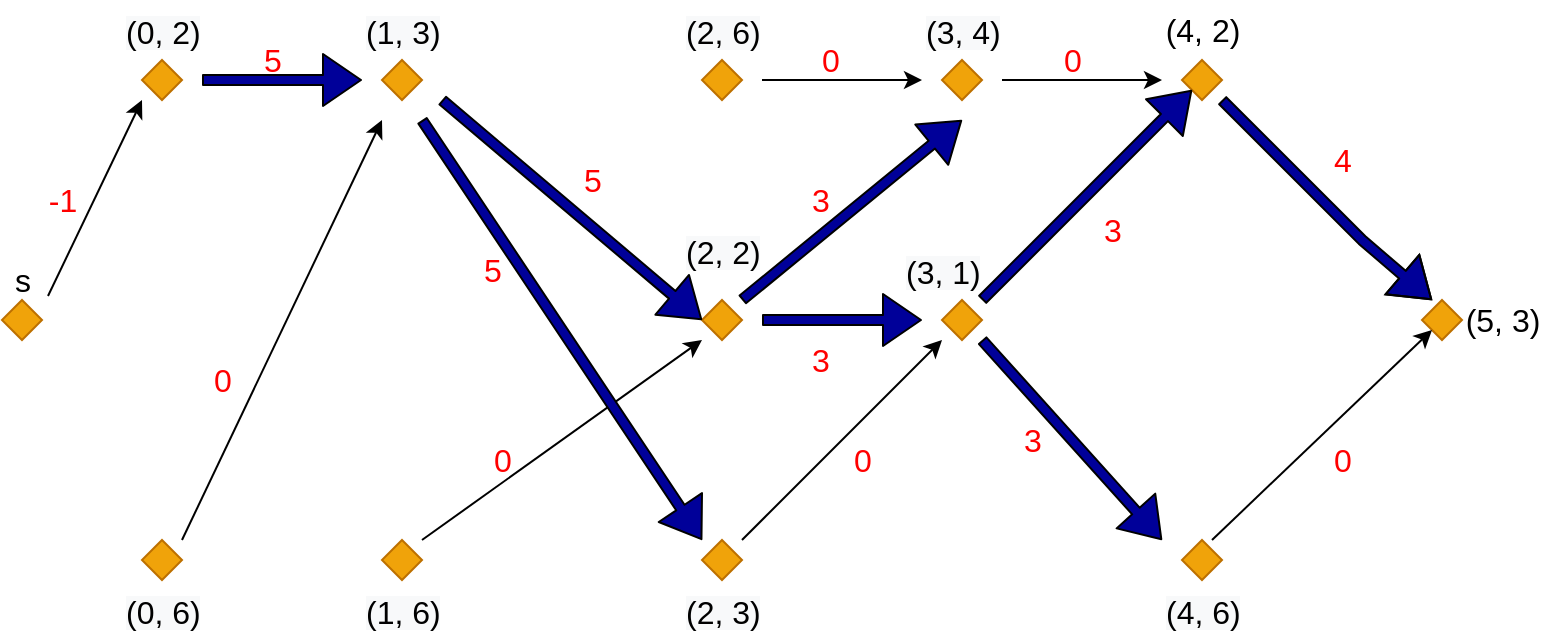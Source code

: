 <mxfile version="13.7.9" type="device"><diagram id="1ugegfmHqGbMNuQFw8EL" name="Page-1"><mxGraphModel dx="1422" dy="775" grid="1" gridSize="10" guides="1" tooltips="1" connect="1" arrows="1" fold="1" page="1" pageScale="1" pageWidth="827" pageHeight="1169" math="0" shadow="0"><root><mxCell id="0"/><mxCell id="1" parent="0"/><mxCell id="IqIzOrTR0WyQLmatkpcG-2" value="" style="rhombus;whiteSpace=wrap;html=1;fillColor=#f0a30a;strokeColor=#BD7000;fontColor=#ffffff;" parent="1" vertex="1"><mxGeometry x="710" y="310" width="20" height="20" as="geometry"/></mxCell><mxCell id="IqIzOrTR0WyQLmatkpcG-3" value="" style="rhombus;whiteSpace=wrap;html=1;fillColor=#f0a30a;strokeColor=#BD7000;fontColor=#ffffff;" parent="1" vertex="1"><mxGeometry x="590" y="190" width="20" height="20" as="geometry"/></mxCell><mxCell id="IqIzOrTR0WyQLmatkpcG-8" value="" style="rhombus;whiteSpace=wrap;html=1;fillColor=#f0a30a;strokeColor=#BD7000;fontColor=#ffffff;" parent="1" vertex="1"><mxGeometry x="590" y="430" width="20" height="20" as="geometry"/></mxCell><mxCell id="IqIzOrTR0WyQLmatkpcG-9" value="" style="rhombus;whiteSpace=wrap;html=1;fillColor=#f0a30a;strokeColor=#BD7000;fontColor=#ffffff;" parent="1" vertex="1"><mxGeometry x="470" y="310" width="20" height="20" as="geometry"/></mxCell><mxCell id="IqIzOrTR0WyQLmatkpcG-60" style="edgeStyle=none;rounded=0;orthogonalLoop=1;jettySize=auto;html=1;startSize=6;endSize=6;fillColor=#000099;fontSize=11;" parent="1" edge="1"><mxGeometry relative="1" as="geometry"><mxPoint x="580" y="200" as="targetPoint"/><mxPoint x="500" y="200" as="sourcePoint"/></mxGeometry></mxCell><mxCell id="IqIzOrTR0WyQLmatkpcG-10" value="" style="rhombus;whiteSpace=wrap;html=1;fillColor=#f0a30a;strokeColor=#BD7000;fontColor=#ffffff;" parent="1" vertex="1"><mxGeometry x="470" y="190" width="20" height="20" as="geometry"/></mxCell><mxCell id="IqIzOrTR0WyQLmatkpcG-33" style="edgeStyle=none;rounded=0;orthogonalLoop=1;jettySize=auto;html=1;startSize=6;endSize=6;fillColor=#000099;" parent="1" edge="1"><mxGeometry relative="1" as="geometry"><mxPoint x="470" y="330" as="targetPoint"/><mxPoint x="370" y="430" as="sourcePoint"/></mxGeometry></mxCell><mxCell id="IqIzOrTR0WyQLmatkpcG-11" value="" style="rhombus;whiteSpace=wrap;html=1;fillColor=#f0a30a;strokeColor=#BD7000;fontColor=#ffffff;" parent="1" vertex="1"><mxGeometry x="350" y="430" width="20" height="20" as="geometry"/></mxCell><mxCell id="IqIzOrTR0WyQLmatkpcG-12" value="" style="rhombus;whiteSpace=wrap;html=1;fillColor=#f0a30a;strokeColor=#BD7000;fontColor=#ffffff;" parent="1" vertex="1"><mxGeometry x="350" y="310" width="20" height="20" as="geometry"/></mxCell><mxCell id="IqIzOrTR0WyQLmatkpcG-58" style="edgeStyle=none;rounded=0;orthogonalLoop=1;jettySize=auto;html=1;startSize=6;endSize=6;fillColor=#000099;fontSize=11;" parent="1" edge="1"><mxGeometry relative="1" as="geometry"><mxPoint x="380" y="200" as="sourcePoint"/><mxPoint x="460" y="200" as="targetPoint"/></mxGeometry></mxCell><mxCell id="IqIzOrTR0WyQLmatkpcG-13" value="" style="rhombus;whiteSpace=wrap;html=1;fillColor=#f0a30a;strokeColor=#BD7000;fontColor=#ffffff;" parent="1" vertex="1"><mxGeometry x="350" y="190" width="20" height="20" as="geometry"/></mxCell><mxCell id="IqIzOrTR0WyQLmatkpcG-34" style="edgeStyle=none;rounded=0;orthogonalLoop=1;jettySize=auto;html=1;startSize=6;endSize=6;fillColor=#000099;" parent="1" edge="1"><mxGeometry relative="1" as="geometry"><mxPoint x="210" y="430" as="sourcePoint"/><mxPoint x="350" y="330" as="targetPoint"/></mxGeometry></mxCell><mxCell id="IqIzOrTR0WyQLmatkpcG-14" value="" style="rhombus;whiteSpace=wrap;html=1;fillColor=#f0a30a;strokeColor=#BD7000;fontColor=#ffffff;" parent="1" vertex="1"><mxGeometry x="190" y="430" width="20" height="20" as="geometry"/></mxCell><mxCell id="IqIzOrTR0WyQLmatkpcG-15" value="" style="rhombus;whiteSpace=wrap;html=1;fillColor=#f0a30a;strokeColor=#BD7000;fontColor=#ffffff;" parent="1" vertex="1"><mxGeometry x="190" y="190" width="20" height="20" as="geometry"/></mxCell><mxCell id="IqIzOrTR0WyQLmatkpcG-31" style="rounded=0;orthogonalLoop=1;jettySize=auto;html=1;startSize=6;endSize=6;fillColor=#000099;" parent="1" edge="1"><mxGeometry relative="1" as="geometry"><mxPoint x="190" y="220" as="targetPoint"/><mxPoint x="90" y="430" as="sourcePoint"/></mxGeometry></mxCell><mxCell id="IqIzOrTR0WyQLmatkpcG-16" value="" style="rhombus;whiteSpace=wrap;html=1;fillColor=#f0a30a;strokeColor=#BD7000;fontColor=#ffffff;" parent="1" vertex="1"><mxGeometry x="70" y="430" width="20" height="20" as="geometry"/></mxCell><mxCell id="IqIzOrTR0WyQLmatkpcG-17" value="" style="rhombus;whiteSpace=wrap;html=1;fillColor=#f0a30a;strokeColor=#BD7000;fontColor=#ffffff;" parent="1" vertex="1"><mxGeometry x="70" y="190" width="20" height="20" as="geometry"/></mxCell><mxCell id="IqIzOrTR0WyQLmatkpcG-32" style="edgeStyle=none;rounded=0;orthogonalLoop=1;jettySize=auto;html=1;startSize=6;endSize=6;fillColor=#000099;exitX=1.15;exitY=0.9;exitDx=0;exitDy=0;exitPerimeter=0;" parent="1" source="IqIzOrTR0WyQLmatkpcG-45" edge="1"><mxGeometry relative="1" as="geometry"><mxPoint x="70" y="210" as="targetPoint"/><mxPoint x="30" y="300" as="sourcePoint"/></mxGeometry></mxCell><mxCell id="IqIzOrTR0WyQLmatkpcG-18" value="" style="rhombus;whiteSpace=wrap;html=1;fillColor=#f0a30a;strokeColor=#BD7000;fontColor=#ffffff;" parent="1" vertex="1"><mxGeometry y="310" width="20" height="20" as="geometry"/></mxCell><mxCell id="IqIzOrTR0WyQLmatkpcG-19" value="" style="endArrow=classic;html=1;entryX=0;entryY=1;entryDx=0;entryDy=0;" parent="1" target="IqIzOrTR0WyQLmatkpcG-2" edge="1"><mxGeometry width="50" height="50" relative="1" as="geometry"><mxPoint x="605" y="430" as="sourcePoint"/><mxPoint x="440" y="380" as="targetPoint"/></mxGeometry></mxCell><mxCell id="IqIzOrTR0WyQLmatkpcG-20" value="&lt;font color=&quot;#ff0000&quot; style=&quot;font-size: 16px&quot;&gt;0&lt;/font&gt;" style="text;html=1;align=center;verticalAlign=middle;resizable=0;points=[];autosize=1;" parent="1" vertex="1"><mxGeometry x="660" y="380" width="20" height="20" as="geometry"/></mxCell><mxCell id="IqIzOrTR0WyQLmatkpcG-21" value="&lt;font style=&quot;font-size: 16px&quot;&gt;(5, 3)&lt;/font&gt;" style="text;html=1;align=center;verticalAlign=middle;resizable=0;points=[];autosize=1;" parent="1" vertex="1"><mxGeometry x="725" y="310" width="50" height="20" as="geometry"/></mxCell><mxCell id="IqIzOrTR0WyQLmatkpcG-22" value="" style="shape=flexArrow;endArrow=classic;html=1;fillColor=#000099;endSize=6;startSize=6;width=5;" parent="1" edge="1"><mxGeometry width="50" height="50" relative="1" as="geometry"><mxPoint x="610" y="210" as="sourcePoint"/><mxPoint x="715" y="310" as="targetPoint"/><Array as="points"><mxPoint x="680" y="280"/></Array></mxGeometry></mxCell><mxCell id="IqIzOrTR0WyQLmatkpcG-23" value="&lt;font color=&quot;#ff0000&quot; style=&quot;font-size: 16px&quot;&gt;4&lt;/font&gt;" style="text;html=1;align=center;verticalAlign=middle;resizable=0;points=[];autosize=1;" parent="1" vertex="1"><mxGeometry x="660" y="230" width="20" height="20" as="geometry"/></mxCell><mxCell id="IqIzOrTR0WyQLmatkpcG-24" value="" style="shape=flexArrow;endArrow=classic;html=1;fillColor=#000099;endSize=6;startSize=6;width=5;" parent="1" edge="1"><mxGeometry width="50" height="50" relative="1" as="geometry"><mxPoint x="490" y="330" as="sourcePoint"/><mxPoint x="580" y="430" as="targetPoint"/><Array as="points"/></mxGeometry></mxCell><mxCell id="IqIzOrTR0WyQLmatkpcG-25" value="" style="shape=flexArrow;endArrow=classic;html=1;fillColor=#000099;endSize=6;startSize=6;entryX=0;entryY=1;entryDx=0;entryDy=0;width=5;" parent="1" target="IqIzOrTR0WyQLmatkpcG-3" edge="1"><mxGeometry width="50" height="50" relative="1" as="geometry"><mxPoint x="490" y="310" as="sourcePoint"/><mxPoint x="590" y="440" as="targetPoint"/><Array as="points"/></mxGeometry></mxCell><mxCell id="IqIzOrTR0WyQLmatkpcG-26" value="" style="shape=flexArrow;endArrow=classic;html=1;fillColor=#000099;endSize=6;startSize=6;width=5;" parent="1" edge="1"><mxGeometry width="50" height="50" relative="1" as="geometry"><mxPoint x="380" y="320" as="sourcePoint"/><mxPoint x="460" y="320" as="targetPoint"/><Array as="points"/></mxGeometry></mxCell><mxCell id="IqIzOrTR0WyQLmatkpcG-27" value="" style="shape=flexArrow;endArrow=classic;html=1;fillColor=#000099;endSize=6;startSize=6;width=5;" parent="1" edge="1"><mxGeometry width="50" height="50" relative="1" as="geometry"><mxPoint x="370" y="310" as="sourcePoint"/><mxPoint x="480" y="220" as="targetPoint"/><Array as="points"/></mxGeometry></mxCell><mxCell id="IqIzOrTR0WyQLmatkpcG-28" value="" style="shape=flexArrow;endArrow=classic;html=1;fillColor=#000099;endSize=6;startSize=6;fontSize=11;spacing=2;verticalAlign=middle;width=5;" parent="1" edge="1"><mxGeometry width="50" height="50" relative="1" as="geometry"><mxPoint x="210" y="220" as="sourcePoint"/><mxPoint x="350" y="430" as="targetPoint"/><Array as="points"/></mxGeometry></mxCell><mxCell id="IqIzOrTR0WyQLmatkpcG-29" value="" style="shape=flexArrow;endArrow=classic;html=1;fillColor=#000099;endSize=6;startSize=6;width=5;" parent="1" edge="1"><mxGeometry width="50" height="50" relative="1" as="geometry"><mxPoint x="220" y="210" as="sourcePoint"/><mxPoint x="350" y="320" as="targetPoint"/><Array as="points"/></mxGeometry></mxCell><mxCell id="IqIzOrTR0WyQLmatkpcG-30" value="" style="shape=flexArrow;endArrow=classic;html=1;fillColor=#000099;endSize=6;startSize=6;width=5;" parent="1" edge="1"><mxGeometry width="50" height="50" relative="1" as="geometry"><mxPoint x="100" y="200" as="sourcePoint"/><mxPoint x="180" y="200" as="targetPoint"/><Array as="points"/></mxGeometry></mxCell><mxCell id="IqIzOrTR0WyQLmatkpcG-35" value="&lt;font color=&quot;#ff0000&quot; style=&quot;font-size: 16px&quot;&gt;0&lt;/font&gt;" style="text;html=1;align=center;verticalAlign=middle;resizable=0;points=[];autosize=1;" parent="1" vertex="1"><mxGeometry x="420" y="380" width="20" height="20" as="geometry"/></mxCell><mxCell id="IqIzOrTR0WyQLmatkpcG-36" value="&lt;font color=&quot;#ff0000&quot; style=&quot;font-size: 16px&quot;&gt;0&lt;/font&gt;" style="text;html=1;align=center;verticalAlign=middle;resizable=0;points=[];autosize=1;" parent="1" vertex="1"><mxGeometry x="240" y="380" width="20" height="20" as="geometry"/></mxCell><mxCell id="IqIzOrTR0WyQLmatkpcG-37" value="&lt;font color=&quot;#ff0000&quot; style=&quot;font-size: 16px&quot;&gt;0&lt;/font&gt;" style="text;html=1;align=center;verticalAlign=middle;resizable=0;points=[];autosize=1;" parent="1" vertex="1"><mxGeometry x="100" y="340" width="20" height="20" as="geometry"/></mxCell><mxCell id="IqIzOrTR0WyQLmatkpcG-38" value="&lt;font color=&quot;#ff0000&quot; style=&quot;font-size: 16px&quot;&gt;-1&lt;/font&gt;" style="text;html=1;align=center;verticalAlign=middle;resizable=0;points=[];autosize=1;" parent="1" vertex="1"><mxGeometry x="15" y="250" width="30" height="20" as="geometry"/></mxCell><mxCell id="IqIzOrTR0WyQLmatkpcG-40" value="&lt;span style=&quot;font-size: 16px&quot;&gt;(4, 2)&lt;/span&gt;" style="text;html=1;align=center;verticalAlign=middle;resizable=0;points=[];autosize=1;fontSize=11;" parent="1" vertex="1"><mxGeometry x="575" y="165" width="50" height="20" as="geometry"/></mxCell><mxCell id="IqIzOrTR0WyQLmatkpcG-41" value="&lt;span style=&quot;color: rgb(0 , 0 , 0) ; font-family: &amp;#34;helvetica&amp;#34; ; font-size: 16px ; font-style: normal ; font-weight: 400 ; letter-spacing: normal ; text-align: center ; text-indent: 0px ; text-transform: none ; word-spacing: 0px ; background-color: rgb(248 , 249 , 250) ; display: inline ; float: none&quot;&gt;(3, 4)&lt;/span&gt;" style="text;whiteSpace=wrap;html=1;fontSize=11;" parent="1" vertex="1"><mxGeometry x="460" y="160" width="60" height="30" as="geometry"/></mxCell><mxCell id="IqIzOrTR0WyQLmatkpcG-42" value="&lt;span style=&quot;color: rgb(0 , 0 , 0) ; font-family: &amp;#34;helvetica&amp;#34; ; font-size: 16px ; font-style: normal ; font-weight: 400 ; letter-spacing: normal ; text-align: center ; text-indent: 0px ; text-transform: none ; word-spacing: 0px ; background-color: rgb(248 , 249 , 250) ; display: inline ; float: none&quot;&gt;(2, 6)&lt;/span&gt;" style="text;whiteSpace=wrap;html=1;fontSize=11;" parent="1" vertex="1"><mxGeometry x="340" y="160" width="60" height="30" as="geometry"/></mxCell><mxCell id="IqIzOrTR0WyQLmatkpcG-43" value="&lt;span style=&quot;color: rgb(0 , 0 , 0) ; font-family: &amp;#34;helvetica&amp;#34; ; font-size: 16px ; font-style: normal ; font-weight: 400 ; letter-spacing: normal ; text-align: center ; text-indent: 0px ; text-transform: none ; word-spacing: 0px ; background-color: rgb(248 , 249 , 250) ; display: inline ; float: none&quot;&gt;(1, 3)&lt;/span&gt;" style="text;whiteSpace=wrap;html=1;fontSize=11;" parent="1" vertex="1"><mxGeometry x="180" y="160" width="60" height="30" as="geometry"/></mxCell><mxCell id="IqIzOrTR0WyQLmatkpcG-44" value="&lt;span style=&quot;color: rgb(0 , 0 , 0) ; font-family: &amp;#34;helvetica&amp;#34; ; font-size: 16px ; font-style: normal ; font-weight: 400 ; letter-spacing: normal ; text-align: center ; text-indent: 0px ; text-transform: none ; word-spacing: 0px ; background-color: rgb(248 , 249 , 250) ; display: inline ; float: none&quot;&gt;(0, 2)&lt;/span&gt;" style="text;whiteSpace=wrap;html=1;fontSize=11;" parent="1" vertex="1"><mxGeometry x="60" y="160" width="60" height="30" as="geometry"/></mxCell><mxCell id="IqIzOrTR0WyQLmatkpcG-45" value="&lt;font style=&quot;font-size: 16px&quot;&gt;s&lt;/font&gt;" style="text;html=1;align=center;verticalAlign=middle;resizable=0;points=[];autosize=1;fontSize=11;" parent="1" vertex="1"><mxGeometry y="290" width="20" height="20" as="geometry"/></mxCell><mxCell id="IqIzOrTR0WyQLmatkpcG-48" value="&lt;span style=&quot;color: rgb(0 , 0 , 0) ; font-family: &amp;#34;helvetica&amp;#34; ; font-size: 16px ; font-style: normal ; font-weight: 400 ; letter-spacing: normal ; text-align: center ; text-indent: 0px ; text-transform: none ; word-spacing: 0px ; background-color: rgb(248 , 249 , 250) ; display: inline ; float: none&quot;&gt;(0, 6)&lt;/span&gt;" style="text;whiteSpace=wrap;html=1;fontSize=11;" parent="1" vertex="1"><mxGeometry x="60" y="450" width="60" height="30" as="geometry"/></mxCell><mxCell id="IqIzOrTR0WyQLmatkpcG-49" value="&lt;span style=&quot;color: rgb(0 , 0 , 0) ; font-family: &amp;#34;helvetica&amp;#34; ; font-size: 16px ; font-style: normal ; font-weight: 400 ; letter-spacing: normal ; text-align: center ; text-indent: 0px ; text-transform: none ; word-spacing: 0px ; background-color: rgb(248 , 249 , 250) ; display: inline ; float: none&quot;&gt;(1, 6)&lt;/span&gt;" style="text;whiteSpace=wrap;html=1;fontSize=11;" parent="1" vertex="1"><mxGeometry x="180" y="450" width="60" height="30" as="geometry"/></mxCell><mxCell id="IqIzOrTR0WyQLmatkpcG-50" value="&lt;span style=&quot;color: rgb(0 , 0 , 0) ; font-family: &amp;#34;helvetica&amp;#34; ; font-size: 16px ; font-style: normal ; font-weight: 400 ; letter-spacing: normal ; text-align: center ; text-indent: 0px ; text-transform: none ; word-spacing: 0px ; background-color: rgb(248 , 249 , 250) ; display: inline ; float: none&quot;&gt;(2, 3)&lt;/span&gt;" style="text;whiteSpace=wrap;html=1;fontSize=11;" parent="1" vertex="1"><mxGeometry x="340" y="450" width="60" height="30" as="geometry"/></mxCell><mxCell id="IqIzOrTR0WyQLmatkpcG-51" value="&lt;span style=&quot;color: rgb(0 , 0 , 0) ; font-family: &amp;#34;helvetica&amp;#34; ; font-size: 16px ; font-style: normal ; font-weight: 400 ; letter-spacing: normal ; text-align: center ; text-indent: 0px ; text-transform: none ; word-spacing: 0px ; background-color: rgb(248 , 249 , 250) ; display: inline ; float: none&quot;&gt;(4, 6)&lt;/span&gt;" style="text;whiteSpace=wrap;html=1;fontSize=11;" parent="1" vertex="1"><mxGeometry x="580" y="450" width="60" height="30" as="geometry"/></mxCell><mxCell id="IqIzOrTR0WyQLmatkpcG-52" value="&lt;span style=&quot;color: rgb(0 , 0 , 0) ; font-family: &amp;#34;helvetica&amp;#34; ; font-size: 16px ; font-style: normal ; font-weight: 400 ; letter-spacing: normal ; text-align: center ; text-indent: 0px ; text-transform: none ; word-spacing: 0px ; background-color: rgb(248 , 249 , 250) ; display: inline ; float: none&quot;&gt;(3, 1)&lt;/span&gt;" style="text;whiteSpace=wrap;html=1;fontSize=11;" parent="1" vertex="1"><mxGeometry x="450" y="280" width="60" height="30" as="geometry"/></mxCell><mxCell id="IqIzOrTR0WyQLmatkpcG-53" value="&lt;span style=&quot;color: rgb(0 , 0 , 0) ; font-family: &amp;#34;helvetica&amp;#34; ; font-size: 16px ; font-style: normal ; font-weight: 400 ; letter-spacing: normal ; text-align: center ; text-indent: 0px ; text-transform: none ; word-spacing: 0px ; background-color: rgb(248 , 249 , 250) ; display: inline ; float: none&quot;&gt;(2, 2)&lt;/span&gt;" style="text;whiteSpace=wrap;html=1;fontSize=11;" parent="1" vertex="1"><mxGeometry x="340" y="270" width="60" height="30" as="geometry"/></mxCell><mxCell id="IqIzOrTR0WyQLmatkpcG-54" value="&lt;font color=&quot;#ff0000&quot; style=&quot;font-size: 16px&quot;&gt;5&lt;/font&gt;" style="text;html=1;align=center;verticalAlign=middle;resizable=0;points=[];autosize=1;" parent="1" vertex="1"><mxGeometry x="125" y="180" width="20" height="20" as="geometry"/></mxCell><mxCell id="IqIzOrTR0WyQLmatkpcG-56" value="&lt;font color=&quot;#ff0000&quot; style=&quot;font-size: 16px&quot;&gt;5&lt;/font&gt;" style="text;html=1;align=center;verticalAlign=middle;resizable=0;points=[];autosize=1;" parent="1" vertex="1"><mxGeometry x="285" y="240" width="20" height="20" as="geometry"/></mxCell><mxCell id="IqIzOrTR0WyQLmatkpcG-57" value="&lt;font color=&quot;#ff0000&quot; style=&quot;font-size: 16px&quot;&gt;5&lt;/font&gt;" style="text;html=1;align=center;verticalAlign=middle;resizable=0;points=[];autosize=1;" parent="1" vertex="1"><mxGeometry x="235" y="285" width="20" height="20" as="geometry"/></mxCell><mxCell id="IqIzOrTR0WyQLmatkpcG-59" value="&lt;font color=&quot;#ff0000&quot; style=&quot;font-size: 16px&quot;&gt;0&lt;/font&gt;" style="text;html=1;align=center;verticalAlign=middle;resizable=0;points=[];autosize=1;" parent="1" vertex="1"><mxGeometry x="404" y="180" width="20" height="20" as="geometry"/></mxCell><mxCell id="IqIzOrTR0WyQLmatkpcG-61" value="&lt;font color=&quot;#ff0000&quot; style=&quot;font-size: 16px&quot;&gt;0&lt;/font&gt;" style="text;html=1;align=center;verticalAlign=middle;resizable=0;points=[];autosize=1;" parent="1" vertex="1"><mxGeometry x="525" y="180" width="20" height="20" as="geometry"/></mxCell><mxCell id="IqIzOrTR0WyQLmatkpcG-62" value="&lt;font color=&quot;#ff0000&quot; style=&quot;font-size: 16px&quot;&gt;3&lt;/font&gt;" style="text;html=1;align=center;verticalAlign=middle;resizable=0;points=[];autosize=1;" parent="1" vertex="1"><mxGeometry x="399" y="250" width="20" height="20" as="geometry"/></mxCell><mxCell id="IqIzOrTR0WyQLmatkpcG-63" value="&lt;font color=&quot;#ff0000&quot; style=&quot;font-size: 16px&quot;&gt;3&lt;/font&gt;" style="text;html=1;align=center;verticalAlign=middle;resizable=0;points=[];autosize=1;" parent="1" vertex="1"><mxGeometry x="399" y="330" width="20" height="20" as="geometry"/></mxCell><mxCell id="IqIzOrTR0WyQLmatkpcG-64" value="&lt;font color=&quot;#ff0000&quot; style=&quot;font-size: 16px&quot;&gt;3&lt;/font&gt;" style="text;html=1;align=center;verticalAlign=middle;resizable=0;points=[];autosize=1;" parent="1" vertex="1"><mxGeometry x="545" y="265" width="20" height="20" as="geometry"/></mxCell><mxCell id="IqIzOrTR0WyQLmatkpcG-65" value="&lt;font color=&quot;#ff0000&quot; style=&quot;font-size: 16px&quot;&gt;3&lt;/font&gt;" style="text;html=1;align=center;verticalAlign=middle;resizable=0;points=[];autosize=1;" parent="1" vertex="1"><mxGeometry x="505" y="370" width="20" height="20" as="geometry"/></mxCell></root></mxGraphModel></diagram></mxfile>